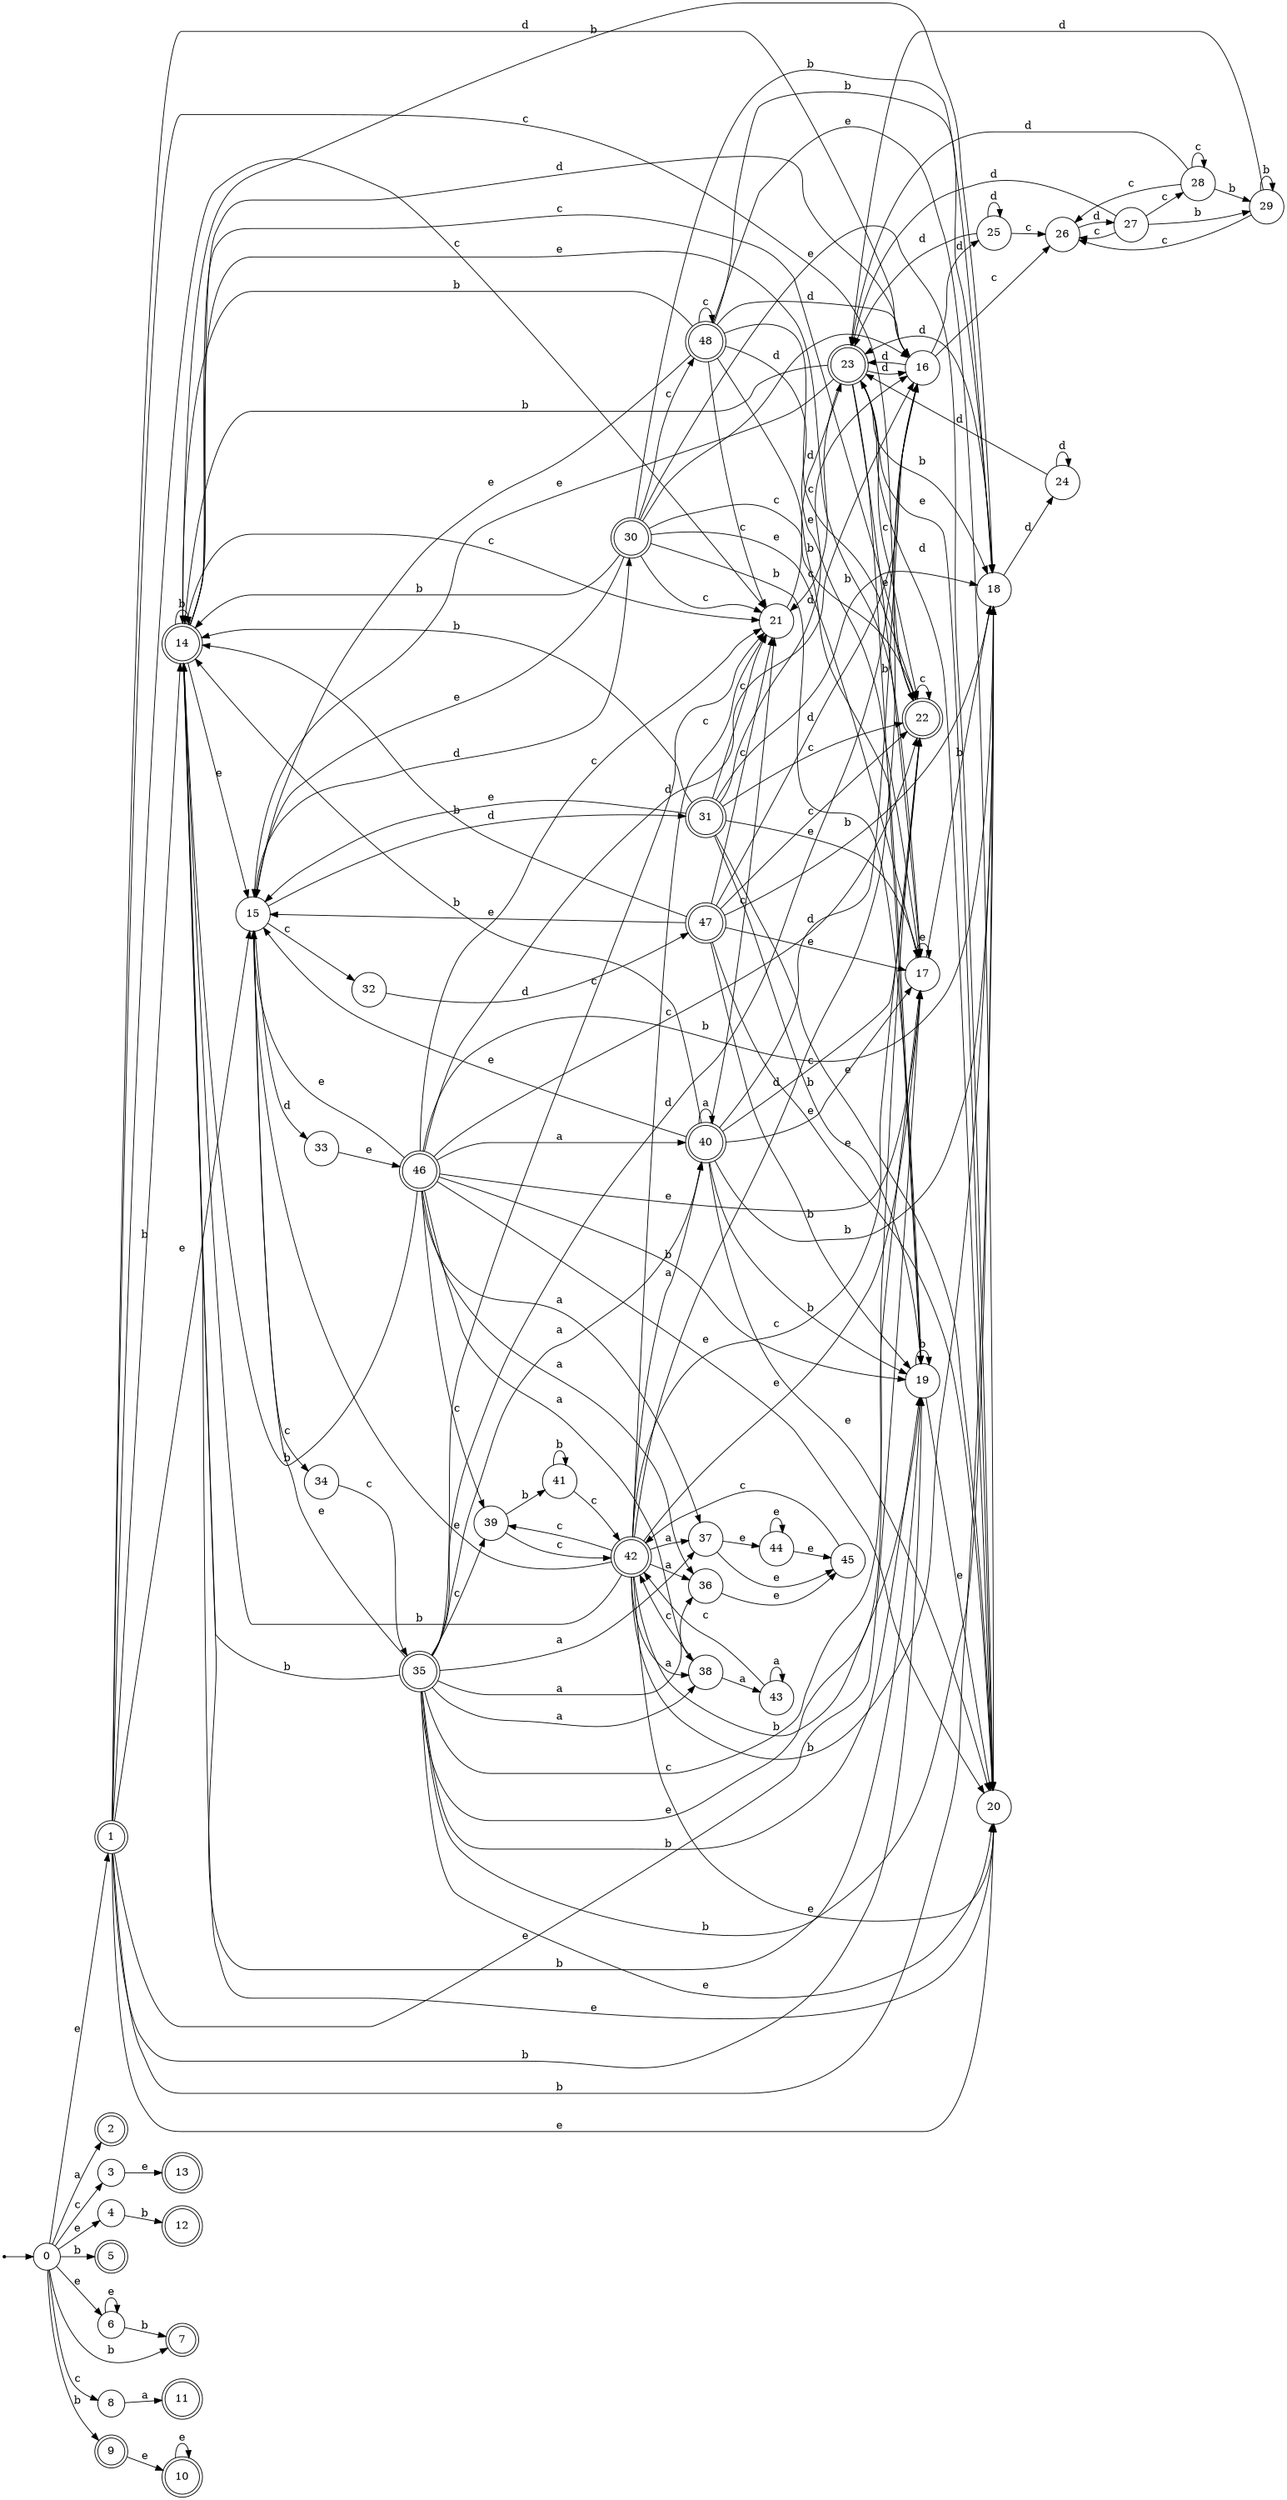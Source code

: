 digraph finite_state_machine {
rankdir=LR;
size="20,20";
node [shape = point]; "dummy0"
node [shape = circle]; "0";
"dummy0" -> "0";
node [shape = doublecircle]; "1";node [shape = doublecircle]; "2";node [shape = circle]; "3";
node [shape = circle]; "4";
node [shape = doublecircle]; "5";node [shape = circle]; "6";
node [shape = doublecircle]; "7";node [shape = circle]; "8";
node [shape = doublecircle]; "9";node [shape = doublecircle]; "10";node [shape = doublecircle]; "11";node [shape = doublecircle]; "12";node [shape = doublecircle]; "13";node [shape = doublecircle]; "14";node [shape = circle]; "15";
node [shape = circle]; "16";
node [shape = circle]; "17";
node [shape = circle]; "18";
node [shape = circle]; "19";
node [shape = circle]; "20";
node [shape = circle]; "21";
node [shape = doublecircle]; "22";node [shape = doublecircle]; "23";node [shape = circle]; "24";
node [shape = circle]; "25";
node [shape = circle]; "26";
node [shape = circle]; "27";
node [shape = circle]; "28";
node [shape = circle]; "29";
node [shape = doublecircle]; "30";node [shape = doublecircle]; "31";node [shape = circle]; "32";
node [shape = circle]; "33";
node [shape = circle]; "34";
node [shape = doublecircle]; "35";node [shape = circle]; "36";
node [shape = circle]; "37";
node [shape = circle]; "38";
node [shape = circle]; "39";
node [shape = doublecircle]; "40";node [shape = circle]; "41";
node [shape = doublecircle]; "42";node [shape = circle]; "43";
node [shape = circle]; "44";
node [shape = circle]; "45";
node [shape = doublecircle]; "46";node [shape = doublecircle]; "47";node [shape = doublecircle]; "48";"0" -> "1" [label = "e"];
 "0" -> "4" [label = "e"];
 "0" -> "6" [label = "e"];
 "0" -> "2" [label = "a"];
 "0" -> "8" [label = "c"];
 "0" -> "3" [label = "c"];
 "0" -> "9" [label = "b"];
 "0" -> "5" [label = "b"];
 "0" -> "7" [label = "b"];
 "9" -> "10" [label = "e"];
 "10" -> "10" [label = "e"];
 "8" -> "11" [label = "a"];
 "6" -> "6" [label = "e"];
 "6" -> "7" [label = "b"];
 "4" -> "12" [label = "b"];
 "3" -> "13" [label = "e"];
 "1" -> "18" [label = "b"];
 "1" -> "19" [label = "b"];
 "1" -> "14" [label = "b"];
 "1" -> "17" [label = "e"];
 "1" -> "20" [label = "e"];
 "1" -> "15" [label = "e"];
 "1" -> "16" [label = "d"];
 "1" -> "21" [label = "c"];
 "1" -> "22" [label = "c"];
 "22" -> "22" [label = "c"];
 "21" -> "23" [label = "d"];
 "23" -> "16" [label = "d"];
 "23" -> "17" [label = "e"];
 "23" -> "20" [label = "e"];
 "23" -> "15" [label = "e"];
 "23" -> "18" [label = "b"];
 "23" -> "19" [label = "b"];
 "23" -> "14" [label = "b"];
 "23" -> "21" [label = "c"];
 "23" -> "22" [label = "c"];
 "20" -> "23" [label = "d"];
 "19" -> "19" [label = "b"];
 "19" -> "20" [label = "e"];
 "18" -> "24" [label = "d"];
 "18" -> "23" [label = "d"];
 "24" -> "24" [label = "d"];
 "24" -> "23" [label = "d"];
 "17" -> "17" [label = "e"];
 "17" -> "18" [label = "b"];
 "16" -> "25" [label = "d"];
 "16" -> "23" [label = "d"];
 "16" -> "26" [label = "c"];
 "26" -> "27" [label = "d"];
 "27" -> "26" [label = "c"];
 "27" -> "28" [label = "c"];
 "27" -> "29" [label = "b"];
 "27" -> "23" [label = "d"];
 "29" -> "29" [label = "b"];
 "29" -> "26" [label = "c"];
 "29" -> "23" [label = "d"];
 "28" -> "26" [label = "c"];
 "28" -> "28" [label = "c"];
 "28" -> "29" [label = "b"];
 "28" -> "23" [label = "d"];
 "25" -> "25" [label = "d"];
 "25" -> "23" [label = "d"];
 "25" -> "26" [label = "c"];
 "15" -> "33" [label = "d"];
 "15" -> "30" [label = "d"];
 "15" -> "31" [label = "d"];
 "15" -> "32" [label = "c"];
 "15" -> "34" [label = "c"];
 "34" -> "35" [label = "c"];
 "35" -> "40" [label = "a"];
 "35" -> "36" [label = "a"];
 "35" -> "37" [label = "a"];
 "35" -> "38" [label = "a"];
 "35" -> "21" [label = "c"];
 "35" -> "22" [label = "c"];
 "35" -> "39" [label = "c"];
 "35" -> "17" [label = "e"];
 "35" -> "20" [label = "e"];
 "35" -> "15" [label = "e"];
 "35" -> "18" [label = "b"];
 "35" -> "19" [label = "b"];
 "35" -> "14" [label = "b"];
 "35" -> "16" [label = "d"];
 "40" -> "40" [label = "a"];
 "40" -> "17" [label = "e"];
 "40" -> "20" [label = "e"];
 "40" -> "15" [label = "e"];
 "40" -> "18" [label = "b"];
 "40" -> "19" [label = "b"];
 "40" -> "14" [label = "b"];
 "40" -> "16" [label = "d"];
 "40" -> "21" [label = "c"];
 "40" -> "22" [label = "c"];
 "39" -> "41" [label = "b"];
 "39" -> "42" [label = "c"];
 "42" -> "40" [label = "a"];
 "42" -> "36" [label = "a"];
 "42" -> "37" [label = "a"];
 "42" -> "38" [label = "a"];
 "42" -> "21" [label = "c"];
 "42" -> "22" [label = "c"];
 "42" -> "39" [label = "c"];
 "42" -> "17" [label = "e"];
 "42" -> "20" [label = "e"];
 "42" -> "15" [label = "e"];
 "42" -> "18" [label = "b"];
 "42" -> "19" [label = "b"];
 "42" -> "14" [label = "b"];
 "42" -> "16" [label = "d"];
 "41" -> "41" [label = "b"];
 "41" -> "42" [label = "c"];
 "38" -> "43" [label = "a"];
 "38" -> "42" [label = "c"];
 "43" -> "43" [label = "a"];
 "43" -> "42" [label = "c"];
 "37" -> "44" [label = "e"];
 "37" -> "45" [label = "e"];
 "45" -> "42" [label = "c"];
 "44" -> "44" [label = "e"];
 "44" -> "45" [label = "e"];
 "36" -> "45" [label = "e"];
 "33" -> "46" [label = "e"];
 "46" -> "40" [label = "a"];
 "46" -> "36" [label = "a"];
 "46" -> "37" [label = "a"];
 "46" -> "38" [label = "a"];
 "46" -> "21" [label = "c"];
 "46" -> "22" [label = "c"];
 "46" -> "39" [label = "c"];
 "46" -> "17" [label = "e"];
 "46" -> "20" [label = "e"];
 "46" -> "15" [label = "e"];
 "46" -> "18" [label = "b"];
 "46" -> "19" [label = "b"];
 "46" -> "14" [label = "b"];
 "46" -> "16" [label = "d"];
 "32" -> "47" [label = "d"];
 "47" -> "17" [label = "e"];
 "47" -> "20" [label = "e"];
 "47" -> "15" [label = "e"];
 "47" -> "18" [label = "b"];
 "47" -> "19" [label = "b"];
 "47" -> "14" [label = "b"];
 "47" -> "16" [label = "d"];
 "47" -> "21" [label = "c"];
 "47" -> "22" [label = "c"];
 "31" -> "17" [label = "e"];
 "31" -> "20" [label = "e"];
 "31" -> "15" [label = "e"];
 "31" -> "18" [label = "b"];
 "31" -> "19" [label = "b"];
 "31" -> "14" [label = "b"];
 "31" -> "16" [label = "d"];
 "31" -> "21" [label = "c"];
 "31" -> "22" [label = "c"];
 "30" -> "48" [label = "c"];
 "30" -> "21" [label = "c"];
 "30" -> "22" [label = "c"];
 "30" -> "17" [label = "e"];
 "30" -> "20" [label = "e"];
 "30" -> "15" [label = "e"];
 "30" -> "18" [label = "b"];
 "30" -> "19" [label = "b"];
 "30" -> "14" [label = "b"];
 "30" -> "16" [label = "d"];
 "48" -> "48" [label = "c"];
 "48" -> "21" [label = "c"];
 "48" -> "22" [label = "c"];
 "48" -> "17" [label = "e"];
 "48" -> "20" [label = "e"];
 "48" -> "15" [label = "e"];
 "48" -> "18" [label = "b"];
 "48" -> "19" [label = "b"];
 "48" -> "14" [label = "b"];
 "48" -> "16" [label = "d"];
 "14" -> "18" [label = "b"];
 "14" -> "19" [label = "b"];
 "14" -> "14" [label = "b"];
 "14" -> "17" [label = "e"];
 "14" -> "20" [label = "e"];
 "14" -> "15" [label = "e"];
 "14" -> "16" [label = "d"];
 "14" -> "21" [label = "c"];
 "14" -> "22" [label = "c"];
 }
